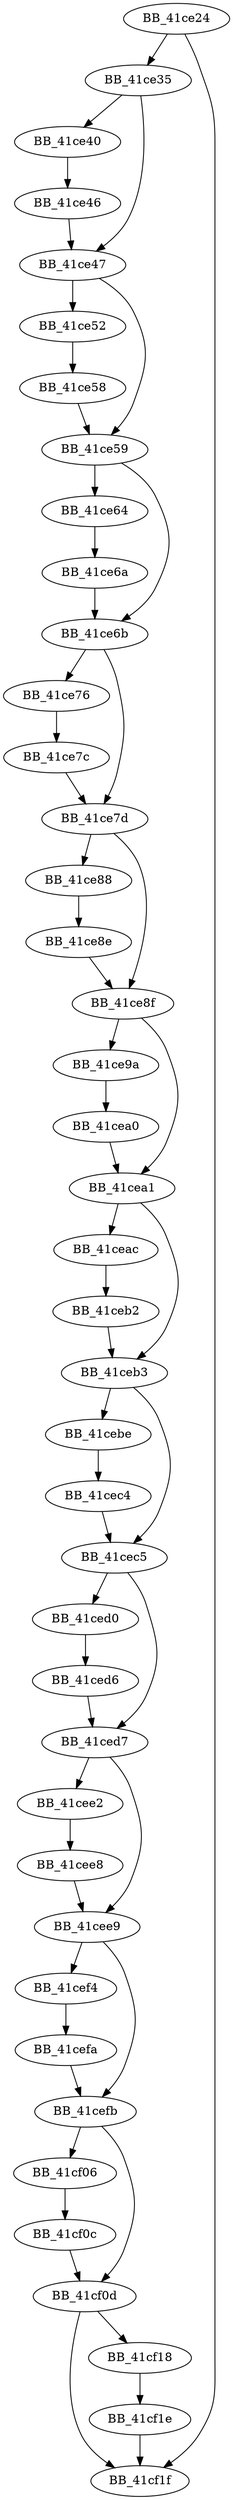 DiGraph ___free_lconv_mon{
BB_41ce24->BB_41ce35
BB_41ce24->BB_41cf1f
BB_41ce35->BB_41ce40
BB_41ce35->BB_41ce47
BB_41ce40->BB_41ce46
BB_41ce46->BB_41ce47
BB_41ce47->BB_41ce52
BB_41ce47->BB_41ce59
BB_41ce52->BB_41ce58
BB_41ce58->BB_41ce59
BB_41ce59->BB_41ce64
BB_41ce59->BB_41ce6b
BB_41ce64->BB_41ce6a
BB_41ce6a->BB_41ce6b
BB_41ce6b->BB_41ce76
BB_41ce6b->BB_41ce7d
BB_41ce76->BB_41ce7c
BB_41ce7c->BB_41ce7d
BB_41ce7d->BB_41ce88
BB_41ce7d->BB_41ce8f
BB_41ce88->BB_41ce8e
BB_41ce8e->BB_41ce8f
BB_41ce8f->BB_41ce9a
BB_41ce8f->BB_41cea1
BB_41ce9a->BB_41cea0
BB_41cea0->BB_41cea1
BB_41cea1->BB_41ceac
BB_41cea1->BB_41ceb3
BB_41ceac->BB_41ceb2
BB_41ceb2->BB_41ceb3
BB_41ceb3->BB_41cebe
BB_41ceb3->BB_41cec5
BB_41cebe->BB_41cec4
BB_41cec4->BB_41cec5
BB_41cec5->BB_41ced0
BB_41cec5->BB_41ced7
BB_41ced0->BB_41ced6
BB_41ced6->BB_41ced7
BB_41ced7->BB_41cee2
BB_41ced7->BB_41cee9
BB_41cee2->BB_41cee8
BB_41cee8->BB_41cee9
BB_41cee9->BB_41cef4
BB_41cee9->BB_41cefb
BB_41cef4->BB_41cefa
BB_41cefa->BB_41cefb
BB_41cefb->BB_41cf06
BB_41cefb->BB_41cf0d
BB_41cf06->BB_41cf0c
BB_41cf0c->BB_41cf0d
BB_41cf0d->BB_41cf18
BB_41cf0d->BB_41cf1f
BB_41cf18->BB_41cf1e
BB_41cf1e->BB_41cf1f
}
